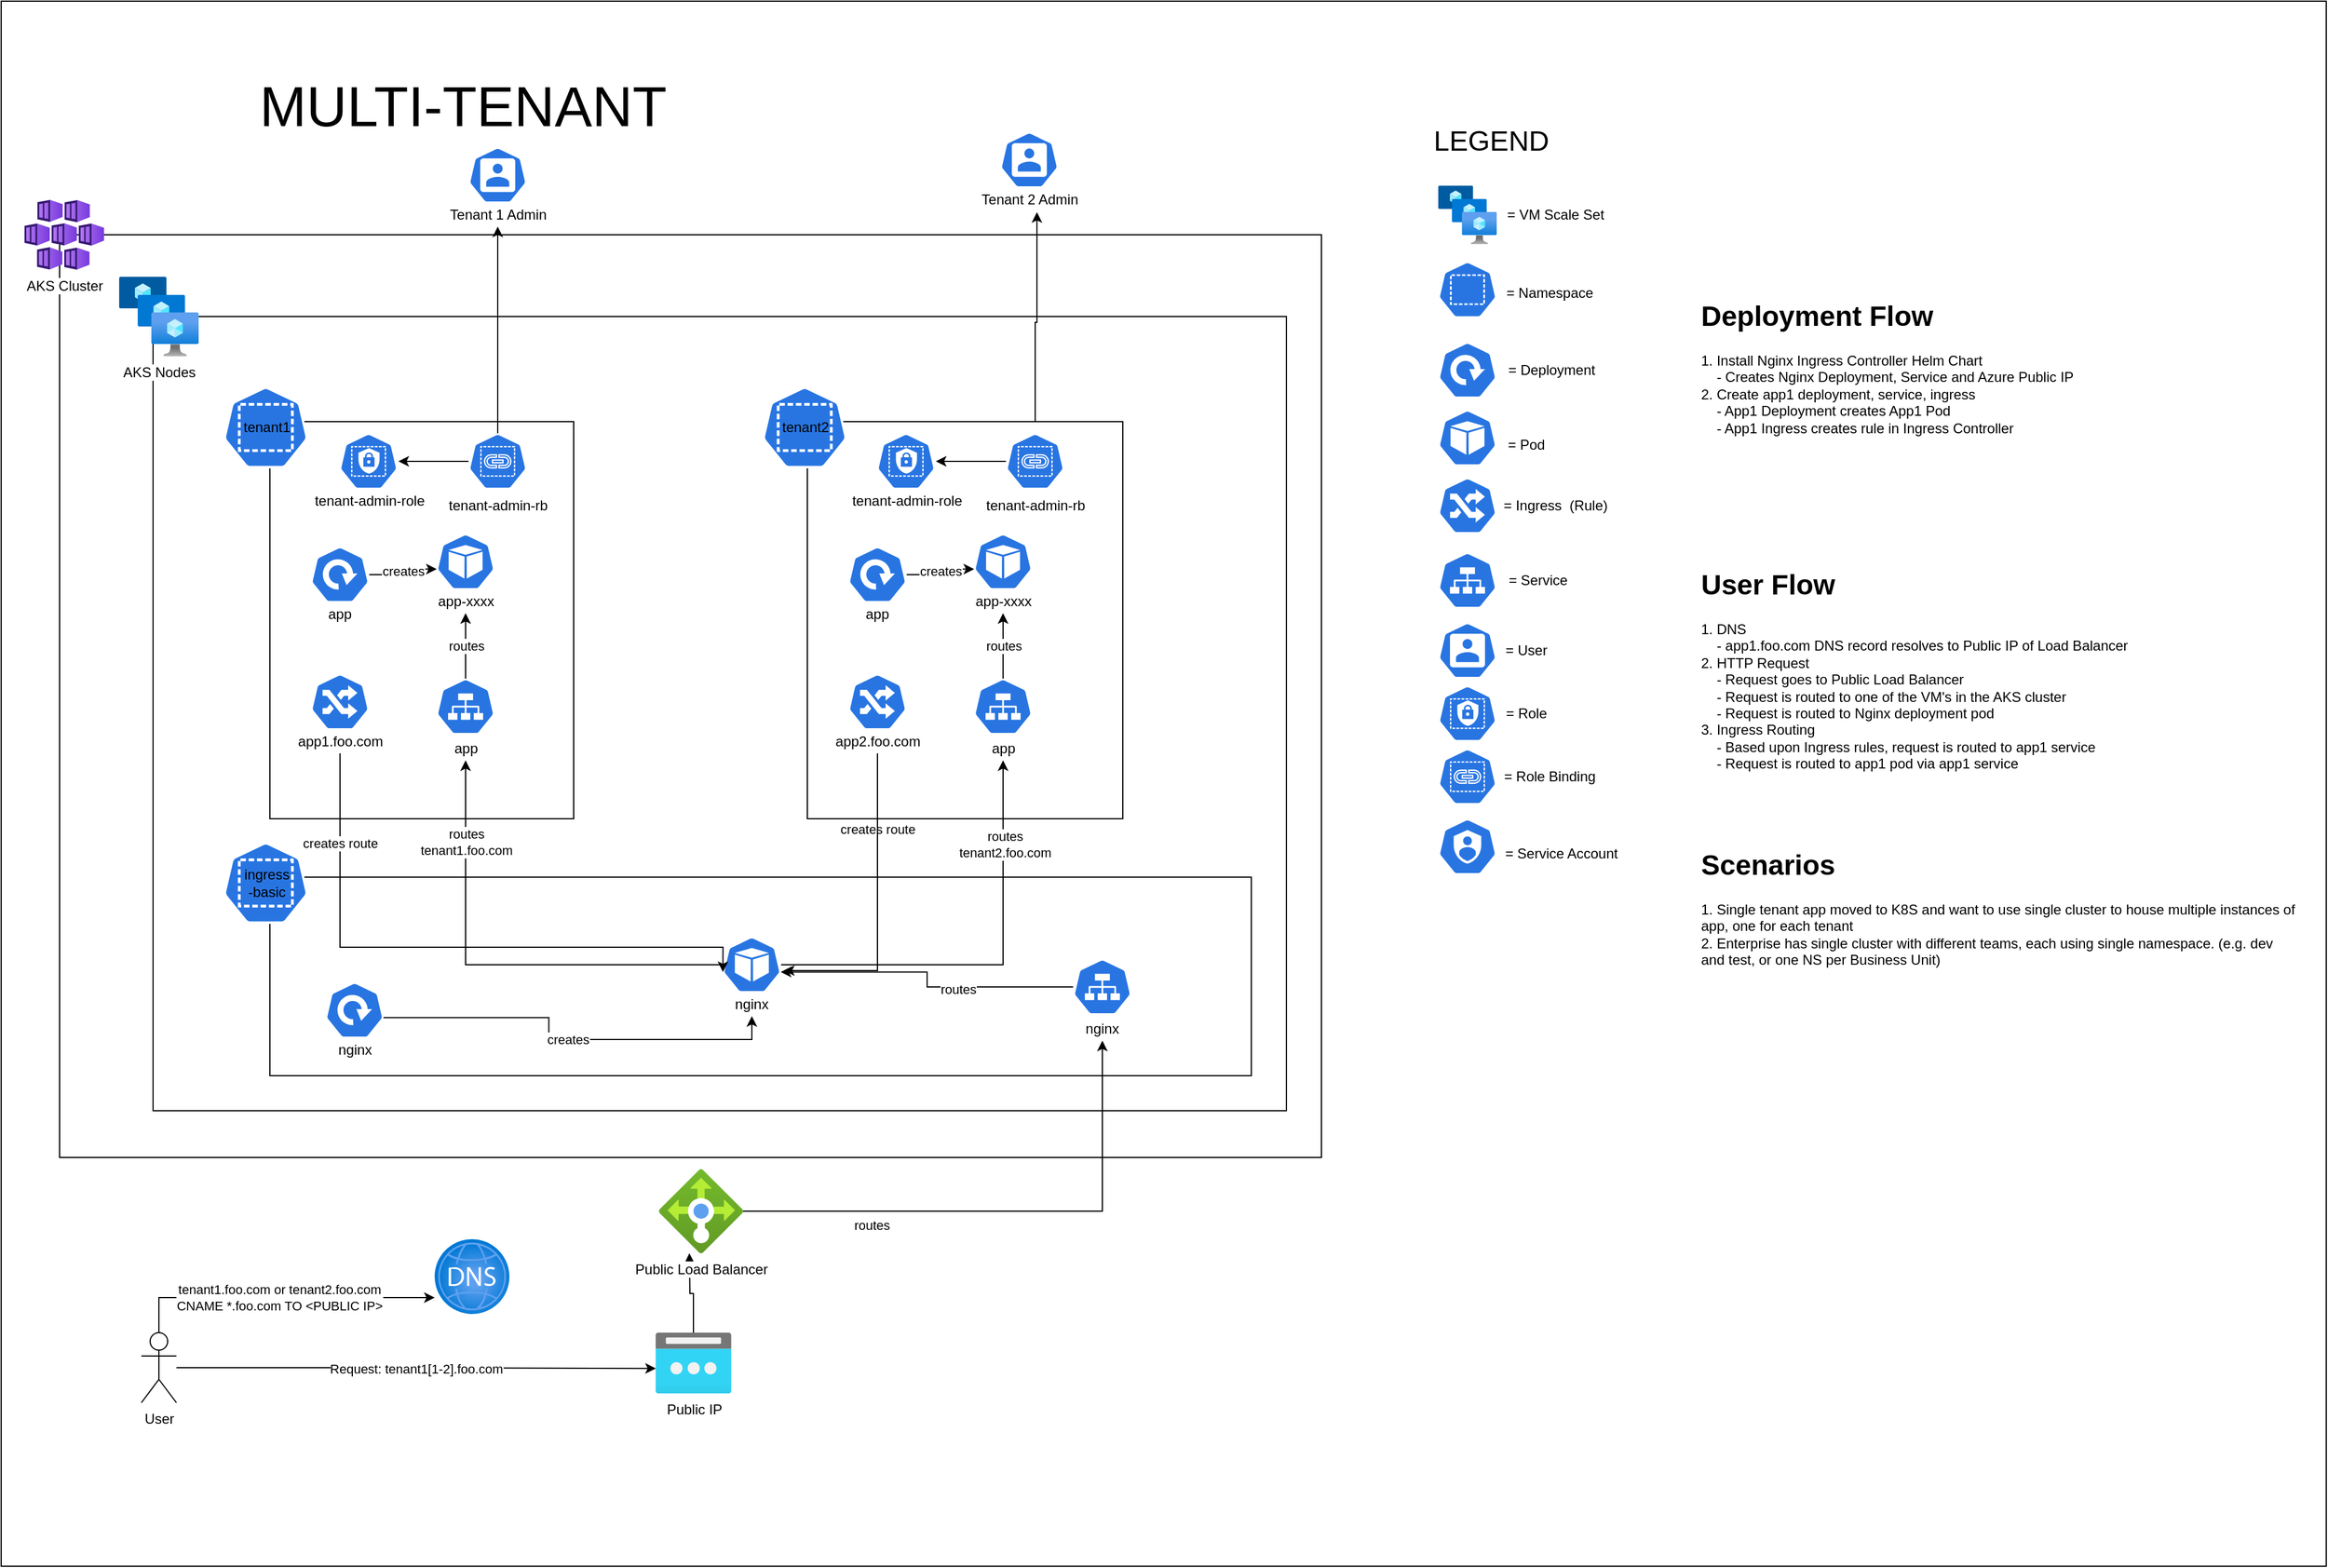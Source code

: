 <mxfile>
    <diagram id="HlzVMpEKUvmks-eyj2rE" name="Page-1">
        <mxGraphModel dx="2400" dy="1983" grid="1" gridSize="10" guides="1" tooltips="1" connect="1" arrows="1" fold="1" page="1" pageScale="1" pageWidth="850" pageHeight="1100" math="0" shadow="0">
            <root>
                <mxCell id="0"/>
                <mxCell id="106" value="Grouping" parent="0"/>
                <mxCell id="187" value="" style="rounded=0;whiteSpace=wrap;html=1;" parent="106" vertex="1">
                    <mxGeometry x="-10" y="-180" width="1990" height="1340" as="geometry"/>
                </mxCell>
                <mxCell id="3" value="" style="rounded=0;whiteSpace=wrap;html=1;" parent="106" vertex="1">
                    <mxGeometry x="40" y="20" width="1080" height="790" as="geometry"/>
                </mxCell>
                <mxCell id="4" value="" style="rounded=0;whiteSpace=wrap;html=1;direction=west;" parent="106" vertex="1">
                    <mxGeometry x="120" y="90" width="970" height="680" as="geometry"/>
                </mxCell>
                <mxCell id="175" style="edgeStyle=orthogonalEdgeStyle;rounded=0;orthogonalLoop=1;jettySize=auto;html=1;entryX=0.565;entryY=1.033;entryDx=0;entryDy=0;entryPerimeter=0;" parent="106" source="162" target="82" edge="1">
                    <mxGeometry relative="1" as="geometry"/>
                </mxCell>
                <mxCell id="181" value="service&lt;br&gt;account" style="edgeStyle=orthogonalEdgeStyle;rounded=0;orthogonalLoop=1;jettySize=auto;html=1;exitX=0.005;exitY=0.63;exitDx=0;exitDy=0;exitPerimeter=0;entryX=0.995;entryY=0.63;entryDx=0;entryDy=0;entryPerimeter=0;" parent="106" target="9" edge="1">
                    <mxGeometry relative="1" as="geometry">
                        <mxPoint x="475.25" y="464.24" as="sourcePoint"/>
                    </mxGeometry>
                </mxCell>
                <mxCell id="182" style="edgeStyle=orthogonalEdgeStyle;rounded=0;orthogonalLoop=1;jettySize=auto;html=1;exitX=0.005;exitY=0.63;exitDx=0;exitDy=0;exitPerimeter=0;entryX=0.995;entryY=0.63;entryDx=0;entryDy=0;entryPerimeter=0;" parent="106" target="9" edge="1">
                    <mxGeometry relative="1" as="geometry">
                        <mxPoint x="475.25" y="464.24" as="sourcePoint"/>
                    </mxGeometry>
                </mxCell>
                <mxCell id="1" value="Content" parent="0"/>
                <mxCell id="5" value="AKS Cluster" style="aspect=fixed;html=1;points=[];align=center;image;fontSize=12;image=img/lib/azure2/containers/Kubernetes_Services.svg;" parent="1" vertex="1">
                    <mxGeometry x="10" y="-10" width="68" height="60" as="geometry"/>
                </mxCell>
                <mxCell id="6" value="" style="rounded=0;whiteSpace=wrap;html=1;" parent="1" vertex="1">
                    <mxGeometry x="220" y="180" width="260" height="340" as="geometry"/>
                </mxCell>
                <mxCell id="7" value="tenant1" style="html=1;dashed=0;whitespace=wrap;fillColor=#2875E2;strokeColor=#ffffff;points=[[0.005,0.63,0],[0.1,0.2,0],[0.9,0.2,0],[0.5,0,0],[0.995,0.63,0],[0.72,0.99,0],[0.5,1,0],[0.28,0.99,0]];shape=mxgraph.kubernetes.icon;prIcon=ns" parent="1" vertex="1">
                    <mxGeometry x="158.75" y="150" width="115.5" height="70" as="geometry"/>
                </mxCell>
                <mxCell id="8" value="" style="group" parent="1" vertex="1" connectable="0">
                    <mxGeometry x="355" y="276" width="120" height="68" as="geometry"/>
                </mxCell>
                <mxCell id="9" value="" style="html=1;dashed=0;whitespace=wrap;fillColor=#2875E2;strokeColor=#ffffff;points=[[0.005,0.63,0],[0.1,0.2,0],[0.9,0.2,0],[0.5,0,0],[0.995,0.63,0],[0.72,0.99,0],[0.5,1,0],[0.28,0.99,0]];shape=mxgraph.kubernetes.icon;prIcon=pod" parent="8" vertex="1">
                    <mxGeometry x="7.5" width="50" height="48" as="geometry"/>
                </mxCell>
                <mxCell id="10" value="app-xxxx" style="text;html=1;strokeColor=none;fillColor=none;align=center;verticalAlign=middle;whiteSpace=wrap;rounded=0;" parent="8" vertex="1">
                    <mxGeometry x="-27.5" y="48" width="120" height="20" as="geometry"/>
                </mxCell>
                <mxCell id="11" value="" style="group" parent="1" vertex="1" connectable="0">
                    <mxGeometry x="355" y="400" width="110" height="70" as="geometry"/>
                </mxCell>
                <mxCell id="12" value="" style="html=1;dashed=0;whitespace=wrap;fillColor=#2875E2;strokeColor=#ffffff;points=[[0.005,0.63,0],[0.1,0.2,0],[0.9,0.2,0],[0.5,0,0],[0.995,0.63,0],[0.72,0.99,0],[0.5,1,0],[0.28,0.99,0]];shape=mxgraph.kubernetes.icon;prIcon=svc" parent="11" vertex="1">
                    <mxGeometry x="7.5" width="50" height="48" as="geometry"/>
                </mxCell>
                <mxCell id="13" value="app" style="text;html=1;strokeColor=none;fillColor=none;align=center;verticalAlign=middle;whiteSpace=wrap;rounded=0;" parent="11" vertex="1">
                    <mxGeometry x="-22.5" y="50" width="110" height="20" as="geometry"/>
                </mxCell>
                <mxCell id="14" value="" style="group" parent="1" vertex="1" connectable="0">
                    <mxGeometry x="227.5" y="396" width="105" height="68" as="geometry"/>
                </mxCell>
                <UserObject label="" link="http://yahoo.com" id="15">
                    <mxCell style="html=1;dashed=0;whitespace=wrap;fillColor=#2875E2;strokeColor=#ffffff;points=[[0.005,0.63,0],[0.1,0.2,0],[0.9,0.2,0],[0.5,0,0],[0.995,0.63,0],[0.72,0.99,0],[0.5,1,0],[0.28,0.99,0]];shape=mxgraph.kubernetes.icon;prIcon=ing" parent="14" vertex="1">
                        <mxGeometry x="27.5" width="50" height="48" as="geometry"/>
                    </mxCell>
                </UserObject>
                <mxCell id="16" value="app1.foo.com" style="text;html=1;strokeColor=none;fillColor=none;align=center;verticalAlign=middle;whiteSpace=wrap;rounded=0;" parent="14" vertex="1">
                    <mxGeometry y="48" width="105" height="20" as="geometry"/>
                </mxCell>
                <mxCell id="17" value="creates" style="edgeStyle=orthogonalEdgeStyle;rounded=0;orthogonalLoop=1;jettySize=auto;html=1;entryX=0.005;entryY=0.63;entryDx=0;entryDy=0;entryPerimeter=0;" parent="1" source="49" target="9" edge="1">
                    <mxGeometry relative="1" as="geometry"/>
                </mxCell>
                <mxCell id="18" value="" style="rounded=0;whiteSpace=wrap;html=1;" parent="1" vertex="1">
                    <mxGeometry x="220" y="570" width="840" height="170" as="geometry"/>
                </mxCell>
                <mxCell id="19" value="ingress&lt;br&gt;-basic" style="html=1;dashed=0;whitespace=wrap;fillColor=#2875E2;strokeColor=#ffffff;points=[[0.005,0.63,0],[0.1,0.2,0],[0.9,0.2,0],[0.5,0,0],[0.995,0.63,0],[0.72,0.99,0],[0.5,1,0],[0.28,0.99,0]];shape=mxgraph.kubernetes.icon;prIcon=ns" parent="1" vertex="1">
                    <mxGeometry x="168.5" y="540" width="96" height="70" as="geometry"/>
                </mxCell>
                <mxCell id="20" value="" style="group" parent="1" vertex="1" connectable="0">
                    <mxGeometry x="900" y="640" width="65" height="70" as="geometry"/>
                </mxCell>
                <mxCell id="21" value="" style="html=1;dashed=0;whitespace=wrap;fillColor=#2875E2;strokeColor=#ffffff;points=[[0.005,0.63,0],[0.1,0.2,0],[0.9,0.2,0],[0.5,0,0],[0.995,0.63,0],[0.72,0.99,0],[0.5,1,0],[0.28,0.99,0]];shape=mxgraph.kubernetes.icon;prIcon=svc" parent="20" vertex="1">
                    <mxGeometry x="7.5" width="50" height="48" as="geometry"/>
                </mxCell>
                <mxCell id="22" value="nginx" style="text;html=1;strokeColor=none;fillColor=none;align=center;verticalAlign=middle;whiteSpace=wrap;rounded=0;" parent="20" vertex="1">
                    <mxGeometry y="50" width="65" height="20" as="geometry"/>
                </mxCell>
                <mxCell id="23" value="" style="group" parent="1" vertex="1" connectable="0">
                    <mxGeometry x="600" y="621" width="65" height="68" as="geometry"/>
                </mxCell>
                <mxCell id="24" value="" style="html=1;dashed=0;whitespace=wrap;fillColor=#2875E2;strokeColor=#ffffff;points=[[0.005,0.63,0],[0.1,0.2,0],[0.9,0.2,0],[0.5,0,0],[0.995,0.63,0],[0.72,0.99,0],[0.5,1,0],[0.28,0.99,0]];shape=mxgraph.kubernetes.icon;prIcon=pod" parent="23" vertex="1">
                    <mxGeometry x="7.5" width="50" height="48" as="geometry"/>
                </mxCell>
                <mxCell id="25" value="nginx" style="text;html=1;strokeColor=none;fillColor=none;align=center;verticalAlign=middle;whiteSpace=wrap;rounded=0;" parent="23" vertex="1">
                    <mxGeometry y="48" width="65" height="20" as="geometry"/>
                </mxCell>
                <mxCell id="26" style="edgeStyle=orthogonalEdgeStyle;rounded=0;orthogonalLoop=1;jettySize=auto;html=1;" parent="1" source="27" edge="1">
                    <mxGeometry relative="1" as="geometry">
                        <mxPoint x="579" y="892" as="targetPoint"/>
                    </mxGeometry>
                </mxCell>
                <mxCell id="27" value="Public IP" style="aspect=fixed;html=1;points=[];align=center;image;fontSize=12;image=img/lib/azure2/networking/Public_IP_Addresses.svg;" parent="1" vertex="1">
                    <mxGeometry x="550" y="960" width="65" height="52" as="geometry"/>
                </mxCell>
                <mxCell id="28" value="routes" style="edgeStyle=orthogonalEdgeStyle;rounded=0;orthogonalLoop=1;jettySize=auto;html=1;" parent="1" source="29" target="22" edge="1">
                    <mxGeometry x="-0.514" y="-11" relative="1" as="geometry">
                        <mxPoint y="1" as="offset"/>
                    </mxGeometry>
                </mxCell>
                <mxCell id="29" value="Public Load Balancer" style="aspect=fixed;html=1;points=[];align=center;image;fontSize=12;image=img/lib/azure2/networking/Load_Balancers.svg;" parent="1" vertex="1">
                    <mxGeometry x="553" y="820" width="72" height="72" as="geometry"/>
                </mxCell>
                <mxCell id="30" style="edgeStyle=orthogonalEdgeStyle;rounded=0;orthogonalLoop=1;jettySize=auto;html=1;entryX=0.995;entryY=0.63;entryDx=0;entryDy=0;entryPerimeter=0;" parent="1" source="21" target="24" edge="1">
                    <mxGeometry relative="1" as="geometry"/>
                </mxCell>
                <mxCell id="31" value="routes" style="edgeLabel;html=1;align=center;verticalAlign=middle;resizable=0;points=[];" parent="30" vertex="1" connectable="0">
                    <mxGeometry x="-0.251" y="2" relative="1" as="geometry">
                        <mxPoint as="offset"/>
                    </mxGeometry>
                </mxCell>
                <mxCell id="32" value="routes" style="edgeStyle=orthogonalEdgeStyle;rounded=0;orthogonalLoop=1;jettySize=auto;html=1;entryX=0.5;entryY=1;entryDx=0;entryDy=0;" parent="1" source="12" target="10" edge="1">
                    <mxGeometry relative="1" as="geometry"/>
                </mxCell>
                <mxCell id="33" value="tenant1.foo.com or tenant2.foo.com&lt;br&gt;CNAME *.foo.com TO &amp;lt;PUBLIC IP&amp;gt;" style="edgeStyle=orthogonalEdgeStyle;rounded=0;orthogonalLoop=1;jettySize=auto;html=1;" parent="1" source="35" target="36" edge="1">
                    <mxGeometry relative="1" as="geometry">
                        <Array as="points">
                            <mxPoint x="269" y="930"/>
                            <mxPoint x="393" y="930"/>
                        </Array>
                    </mxGeometry>
                </mxCell>
                <mxCell id="34" value="Request: tenant1[1-2].foo.com" style="edgeStyle=orthogonalEdgeStyle;rounded=0;orthogonalLoop=1;jettySize=auto;html=1;entryX=0.005;entryY=0.59;entryDx=0;entryDy=0;entryPerimeter=0;" parent="1" source="35" target="27" edge="1">
                    <mxGeometry relative="1" as="geometry"/>
                </mxCell>
                <mxCell id="35" value="User" style="shape=umlActor;verticalLabelPosition=bottom;verticalAlign=top;html=1;outlineConnect=0;" parent="1" vertex="1">
                    <mxGeometry x="110" y="960" width="30" height="60" as="geometry"/>
                </mxCell>
                <mxCell id="36" value="" style="aspect=fixed;html=1;points=[];align=center;image;fontSize=12;image=img/lib/azure2/networking/DNS_Zones.svg;" parent="1" vertex="1">
                    <mxGeometry x="361" y="880" width="64" height="64" as="geometry"/>
                </mxCell>
                <mxCell id="37" value="&lt;h1&gt;Deployment Flow&lt;/h1&gt;&lt;div&gt;&lt;span&gt;1. Install Nginx Ingress Controller Helm Chart&lt;/span&gt;&lt;br&gt;&lt;/div&gt;&lt;div&gt;&amp;nbsp; &amp;nbsp; - Creates Nginx Deployment, Service and Azure Public IP&lt;/div&gt;&lt;div&gt;2. Create app1 deployment, service, ingress&lt;/div&gt;&lt;div&gt;&amp;nbsp; &amp;nbsp; - App1 Deployment creates App1 Pod&lt;/div&gt;&lt;div&gt;&amp;nbsp; &amp;nbsp; - App1 Ingress creates rule in Ingress Controller&lt;/div&gt;&lt;div&gt;&lt;br&gt;&lt;/div&gt;" style="text;html=1;strokeColor=none;fillColor=none;spacing=5;spacingTop=-20;whiteSpace=wrap;overflow=hidden;rounded=0;" parent="1" vertex="1">
                    <mxGeometry x="1440" y="70" width="520" height="140" as="geometry"/>
                </mxCell>
                <mxCell id="48" value="" style="group" parent="1" vertex="1" connectable="0">
                    <mxGeometry x="240" y="287" width="80" height="68" as="geometry"/>
                </mxCell>
                <mxCell id="49" value="" style="html=1;dashed=0;whitespace=wrap;fillColor=#2875E2;strokeColor=#ffffff;points=[[0.005,0.63,0],[0.1,0.2,0],[0.9,0.2,0],[0.5,0,0],[0.995,0.63,0],[0.72,0.99,0],[0.5,1,0],[0.28,0.99,0]];shape=mxgraph.kubernetes.icon;prIcon=deploy" parent="48" vertex="1">
                    <mxGeometry x="15" width="50" height="48" as="geometry"/>
                </mxCell>
                <mxCell id="50" value="app" style="text;html=1;strokeColor=none;fillColor=none;align=center;verticalAlign=middle;whiteSpace=wrap;rounded=0;" parent="48" vertex="1">
                    <mxGeometry x="-5" y="48" width="90" height="20" as="geometry"/>
                </mxCell>
                <mxCell id="51" value="&lt;h1&gt;User Flow&lt;/h1&gt;&lt;div&gt;1. DNS&lt;/div&gt;&lt;div&gt;&amp;nbsp; &amp;nbsp; - app1.foo.com DNS record resolves to Public IP of Load Balancer&lt;/div&gt;&lt;div&gt;2. HTTP Request&lt;/div&gt;&lt;div&gt;&amp;nbsp; &amp;nbsp; - Request goes to Public Load Balancer&lt;/div&gt;&lt;div&gt;&amp;nbsp; &amp;nbsp; - Request is routed to one of the VM's in the AKS cluster&lt;/div&gt;&lt;div&gt;&amp;nbsp; &amp;nbsp; - Request is routed to Nginx deployment pod&lt;/div&gt;&lt;div&gt;3. Ingress Routing&lt;/div&gt;&lt;div&gt;&amp;nbsp; &amp;nbsp; - Based upon Ingress rules, request is routed to app1 service&lt;/div&gt;&lt;div&gt;&amp;nbsp; &amp;nbsp; - Request is routed to app1 pod via app1 service&lt;/div&gt;" style="text;html=1;strokeColor=none;fillColor=none;spacing=5;spacingTop=-20;whiteSpace=wrap;overflow=hidden;rounded=0;" parent="1" vertex="1">
                    <mxGeometry x="1440" y="300" width="520" height="190" as="geometry"/>
                </mxCell>
                <mxCell id="52" value="AKS Nodes" style="aspect=fixed;html=1;points=[];align=center;image;fontSize=12;image=img/lib/azure2/compute/VM_Scale_Sets.svg;" parent="1" vertex="1">
                    <mxGeometry x="91" y="56" width="68" height="68" as="geometry"/>
                </mxCell>
                <mxCell id="55" value="" style="group" parent="1" vertex="1" connectable="0">
                    <mxGeometry x="252.5" y="660" width="80" height="68" as="geometry"/>
                </mxCell>
                <mxCell id="56" value="" style="html=1;dashed=0;whitespace=wrap;fillColor=#2875E2;strokeColor=#ffffff;points=[[0.005,0.63,0],[0.1,0.2,0],[0.9,0.2,0],[0.5,0,0],[0.995,0.63,0],[0.72,0.99,0],[0.5,1,0],[0.28,0.99,0]];shape=mxgraph.kubernetes.icon;prIcon=deploy" parent="55" vertex="1">
                    <mxGeometry x="15" width="50" height="48" as="geometry"/>
                </mxCell>
                <mxCell id="57" value="nginx" style="text;html=1;strokeColor=none;fillColor=none;align=center;verticalAlign=middle;whiteSpace=wrap;rounded=0;" parent="55" vertex="1">
                    <mxGeometry y="48" width="80" height="20" as="geometry"/>
                </mxCell>
                <mxCell id="58" value="creates" style="edgeStyle=orthogonalEdgeStyle;rounded=0;orthogonalLoop=1;jettySize=auto;html=1;exitX=0.995;exitY=0.63;exitDx=0;exitDy=0;exitPerimeter=0;entryX=0.5;entryY=1;entryDx=0;entryDy=0;" parent="1" source="56" target="25" edge="1">
                    <mxGeometry relative="1" as="geometry"/>
                </mxCell>
                <mxCell id="59" value="&lt;font style=&quot;font-size: 48px&quot;&gt;MULTI-TENANT&lt;/font&gt;" style="text;html=1;align=center;verticalAlign=middle;resizable=0;points=[];autosize=1;" parent="1" vertex="1">
                    <mxGeometry x="205" y="-105" width="360" height="30" as="geometry"/>
                </mxCell>
                <mxCell id="61" style="edgeStyle=orthogonalEdgeStyle;rounded=0;orthogonalLoop=1;jettySize=auto;html=1;entryX=0.005;entryY=0.63;entryDx=0;entryDy=0;entryPerimeter=0;exitX=0.5;exitY=1;exitDx=0;exitDy=0;" parent="1" source="16" target="24" edge="1">
                    <mxGeometry relative="1" as="geometry">
                        <Array as="points">
                            <mxPoint x="280" y="630"/>
                        </Array>
                    </mxGeometry>
                </mxCell>
                <mxCell id="62" value="creates route" style="edgeLabel;html=1;align=center;verticalAlign=middle;resizable=0;points=[];" parent="61" vertex="1" connectable="0">
                    <mxGeometry x="-0.75" relative="1" as="geometry">
                        <mxPoint y="12" as="offset"/>
                    </mxGeometry>
                </mxCell>
                <mxCell id="156" value="creates route" style="edgeLabel;html=1;align=center;verticalAlign=middle;resizable=0;points=[];" parent="61" vertex="1" connectable="0">
                    <mxGeometry x="-0.75" relative="1" as="geometry">
                        <mxPoint x="460" as="offset"/>
                    </mxGeometry>
                </mxCell>
                <mxCell id="63" value="routes&lt;br&gt;tenant1.foo.com" style="edgeStyle=orthogonalEdgeStyle;rounded=0;orthogonalLoop=1;jettySize=auto;html=1;entryX=0.5;entryY=1;entryDx=0;entryDy=0;" parent="1" source="24" target="13" edge="1">
                    <mxGeometry x="0.646" relative="1" as="geometry">
                        <mxPoint as="offset"/>
                    </mxGeometry>
                </mxCell>
                <mxCell id="68" value="" style="html=1;dashed=0;whitespace=wrap;fillColor=#2875E2;strokeColor=#ffffff;points=[[0.005,0.63,0],[0.1,0.2,0],[0.9,0.2,0],[0.5,0,0],[0.995,0.63,0],[0.72,0.99,0],[0.5,1,0],[0.28,0.99,0]];shape=mxgraph.kubernetes.icon;prIcon=user" parent="1" vertex="1">
                    <mxGeometry x="1220" y="352" width="50" height="48" as="geometry"/>
                </mxCell>
                <mxCell id="70" value="= User" style="text;html=1;align=center;verticalAlign=middle;resizable=0;points=[];autosize=1;" parent="1" vertex="1">
                    <mxGeometry x="1270" y="366" width="50" height="20" as="geometry"/>
                </mxCell>
                <mxCell id="71" value="= Role" style="text;html=1;align=center;verticalAlign=middle;resizable=0;points=[];autosize=1;" parent="1" vertex="1">
                    <mxGeometry x="1270" y="420" width="50" height="20" as="geometry"/>
                </mxCell>
                <mxCell id="74" value="" style="group" parent="1" vertex="1" connectable="0">
                    <mxGeometry x="1220" y="460" width="140" height="48" as="geometry"/>
                </mxCell>
                <mxCell id="66" value="" style="html=1;dashed=0;whitespace=wrap;fillColor=#2875E2;strokeColor=#ffffff;points=[[0.005,0.63,0],[0.1,0.2,0],[0.9,0.2,0],[0.5,0,0],[0.995,0.63,0],[0.72,0.99,0],[0.5,1,0],[0.28,0.99,0]];shape=mxgraph.kubernetes.icon;prIcon=rb" parent="74" vertex="1">
                    <mxGeometry width="50" height="48" as="geometry"/>
                </mxCell>
                <mxCell id="72" value="= Role Binding" style="text;html=1;align=center;verticalAlign=middle;resizable=0;points=[];autosize=1;" parent="74" vertex="1">
                    <mxGeometry x="50" y="14" width="90" height="20" as="geometry"/>
                </mxCell>
                <mxCell id="75" value="" style="group" parent="1" vertex="1" connectable="0">
                    <mxGeometry x="1220" y="520" width="160" height="48" as="geometry"/>
                </mxCell>
                <mxCell id="67" value="" style="html=1;dashed=0;whitespace=wrap;fillColor=#2875E2;strokeColor=#ffffff;points=[[0.005,0.63,0],[0.1,0.2,0],[0.9,0.2,0],[0.5,0,0],[0.995,0.63,0],[0.72,0.99,0],[0.5,1,0],[0.28,0.99,0]];shape=mxgraph.kubernetes.icon;prIcon=sa" parent="75" vertex="1">
                    <mxGeometry width="50" height="48" as="geometry"/>
                </mxCell>
                <mxCell id="73" value="= Service Account" style="text;html=1;align=center;verticalAlign=middle;resizable=0;points=[];autosize=1;" parent="75" vertex="1">
                    <mxGeometry x="50" y="20" width="110" height="20" as="geometry"/>
                </mxCell>
                <mxCell id="38" value="" style="html=1;dashed=0;whitespace=wrap;fillColor=#2875E2;strokeColor=#ffffff;points=[[0.005,0.63,0],[0.1,0.2,0],[0.9,0.2,0],[0.5,0,0],[0.995,0.63,0],[0.72,0.99,0],[0.5,1,0],[0.28,0.99,0]];shape=mxgraph.kubernetes.icon;prIcon=ns" parent="1" vertex="1">
                    <mxGeometry x="1220" y="40" width="50" height="54" as="geometry"/>
                </mxCell>
                <mxCell id="39" value="= Namespace" style="text;html=1;align=center;verticalAlign=middle;resizable=0;points=[];autosize=1;" parent="1" vertex="1">
                    <mxGeometry x="1270" y="60" width="90" height="20" as="geometry"/>
                </mxCell>
                <mxCell id="40" value="" style="html=1;dashed=0;whitespace=wrap;fillColor=#2875E2;strokeColor=#ffffff;points=[[0.005,0.63,0],[0.1,0.2,0],[0.9,0.2,0],[0.5,0,0],[0.995,0.63,0],[0.72,0.99,0],[0.5,1,0],[0.28,0.99,0]];shape=mxgraph.kubernetes.icon;prIcon=deploy" parent="1" vertex="1">
                    <mxGeometry x="1220" y="112" width="50" height="48" as="geometry"/>
                </mxCell>
                <mxCell id="41" value="" style="html=1;dashed=0;whitespace=wrap;fillColor=#2875E2;strokeColor=#ffffff;points=[[0.005,0.63,0],[0.1,0.2,0],[0.9,0.2,0],[0.5,0,0],[0.995,0.63,0],[0.72,0.99,0],[0.5,1,0],[0.28,0.99,0]];shape=mxgraph.kubernetes.icon;prIcon=pod" parent="1" vertex="1">
                    <mxGeometry x="1220" y="170" width="50" height="48" as="geometry"/>
                </mxCell>
                <mxCell id="42" value="" style="html=1;dashed=0;whitespace=wrap;fillColor=#2875E2;strokeColor=#ffffff;points=[[0.005,0.63,0],[0.1,0.2,0],[0.9,0.2,0],[0.5,0,0],[0.995,0.63,0],[0.72,0.99,0],[0.5,1,0],[0.28,0.99,0]];shape=mxgraph.kubernetes.icon;prIcon=ing" parent="1" vertex="1">
                    <mxGeometry x="1220" y="228" width="50" height="48" as="geometry"/>
                </mxCell>
                <mxCell id="43" value="" style="html=1;dashed=0;whitespace=wrap;fillColor=#2875E2;strokeColor=#ffffff;points=[[0.005,0.63,0],[0.1,0.2,0],[0.9,0.2,0],[0.5,0,0],[0.995,0.63,0],[0.72,0.99,0],[0.5,1,0],[0.28,0.99,0]];shape=mxgraph.kubernetes.icon;prIcon=svc" parent="1" vertex="1">
                    <mxGeometry x="1220" y="292" width="50" height="48" as="geometry"/>
                </mxCell>
                <mxCell id="44" value="&amp;nbsp;= Deployment" style="text;html=1;align=center;verticalAlign=middle;resizable=0;points=[];autosize=1;" parent="1" vertex="1">
                    <mxGeometry x="1270" y="126" width="90" height="20" as="geometry"/>
                </mxCell>
                <mxCell id="45" value="= Pod" style="text;html=1;align=center;verticalAlign=middle;resizable=0;points=[];autosize=1;" parent="1" vertex="1">
                    <mxGeometry x="1270" y="190" width="50" height="20" as="geometry"/>
                </mxCell>
                <mxCell id="46" value="= Ingress&amp;nbsp; (Rule)" style="text;html=1;align=center;verticalAlign=middle;resizable=0;points=[];autosize=1;" parent="1" vertex="1">
                    <mxGeometry x="1270" y="242" width="100" height="20" as="geometry"/>
                </mxCell>
                <mxCell id="47" value="= Service" style="text;html=1;align=center;verticalAlign=middle;resizable=0;points=[];autosize=1;" parent="1" vertex="1">
                    <mxGeometry x="1270" y="306" width="70" height="20" as="geometry"/>
                </mxCell>
                <mxCell id="53" value="" style="aspect=fixed;html=1;points=[];align=center;image;fontSize=12;image=img/lib/azure2/compute/VM_Scale_Sets.svg;" parent="1" vertex="1">
                    <mxGeometry x="1220" y="-22" width="50" height="50" as="geometry"/>
                </mxCell>
                <mxCell id="54" value="= VM Scale Set" style="text;html=1;align=center;verticalAlign=middle;resizable=0;points=[];autosize=1;" parent="1" vertex="1">
                    <mxGeometry x="1270" y="-7" width="100" height="20" as="geometry"/>
                </mxCell>
                <mxCell id="60" value="&lt;font style=&quot;font-size: 24px&quot;&gt;LEGEND&lt;/font&gt;" style="text;html=1;align=center;verticalAlign=middle;resizable=0;points=[];autosize=1;" parent="1" vertex="1">
                    <mxGeometry x="1210" y="-70" width="110" height="20" as="geometry"/>
                </mxCell>
                <mxCell id="79" value="" style="group" parent="1" vertex="1" connectable="0">
                    <mxGeometry x="365" y="-55" width="100" height="68" as="geometry"/>
                </mxCell>
                <mxCell id="77" value="" style="html=1;dashed=0;whitespace=wrap;fillColor=#2875E2;strokeColor=#ffffff;points=[[0.005,0.63,0],[0.1,0.2,0],[0.9,0.2,0],[0.5,0,0],[0.995,0.63,0],[0.72,0.99,0],[0.5,1,0],[0.28,0.99,0]];shape=mxgraph.kubernetes.icon;prIcon=user" parent="79" vertex="1">
                    <mxGeometry x="25" width="50" height="48" as="geometry"/>
                </mxCell>
                <mxCell id="78" value="Tenant 1 Admin" style="text;html=1;align=center;verticalAlign=middle;resizable=0;points=[];autosize=1;" parent="79" vertex="1">
                    <mxGeometry y="48" width="100" height="20" as="geometry"/>
                </mxCell>
                <mxCell id="80" value="" style="group" parent="1" vertex="1" connectable="0">
                    <mxGeometry x="820" y="-68" width="100" height="68" as="geometry"/>
                </mxCell>
                <mxCell id="81" value="" style="html=1;dashed=0;whitespace=wrap;fillColor=#2875E2;strokeColor=#ffffff;points=[[0.005,0.63,0],[0.1,0.2,0],[0.9,0.2,0],[0.5,0,0],[0.995,0.63,0],[0.72,0.99,0],[0.5,1,0],[0.28,0.99,0]];shape=mxgraph.kubernetes.icon;prIcon=user" parent="80" vertex="1">
                    <mxGeometry x="25" width="50" height="48" as="geometry"/>
                </mxCell>
                <mxCell id="82" value="Tenant 2 Admin" style="text;html=1;align=center;verticalAlign=middle;resizable=0;points=[];autosize=1;" parent="80" vertex="1">
                    <mxGeometry y="48" width="100" height="20" as="geometry"/>
                </mxCell>
                <mxCell id="84" value="" style="group" parent="1" vertex="1" connectable="0">
                    <mxGeometry x="264.5" y="190" width="100" height="68" as="geometry"/>
                </mxCell>
                <mxCell id="65" value="" style="html=1;dashed=0;whitespace=wrap;fillColor=#2875E2;strokeColor=#ffffff;points=[[0.005,0.63,0],[0.1,0.2,0],[0.9,0.2,0],[0.5,0,0],[0.995,0.63,0],[0.72,0.99,0],[0.5,1,0],[0.28,0.99,0]];shape=mxgraph.kubernetes.icon;prIcon=role" parent="84" vertex="1">
                    <mxGeometry x="15" width="50" height="48" as="geometry"/>
                </mxCell>
                <mxCell id="83" value="tenant-admin-role" style="text;html=1;align=center;verticalAlign=middle;resizable=0;points=[];autosize=1;" parent="84" vertex="1">
                    <mxGeometry x="-15" y="48" width="110" height="20" as="geometry"/>
                </mxCell>
                <mxCell id="85" value="" style="html=1;dashed=0;whitespace=wrap;fillColor=#2875E2;strokeColor=#ffffff;points=[[0.005,0.63,0],[0.1,0.2,0],[0.9,0.2,0],[0.5,0,0],[0.995,0.63,0],[0.72,0.99,0],[0.5,1,0],[0.28,0.99,0]];shape=mxgraph.kubernetes.icon;prIcon=role" parent="1" vertex="1">
                    <mxGeometry x="1220" y="406" width="50" height="48" as="geometry"/>
                </mxCell>
                <mxCell id="91" style="edgeStyle=orthogonalEdgeStyle;rounded=0;orthogonalLoop=1;jettySize=auto;html=1;" parent="1" source="87" edge="1">
                    <mxGeometry relative="1" as="geometry">
                        <mxPoint x="330" y="214" as="targetPoint"/>
                    </mxGeometry>
                </mxCell>
                <mxCell id="92" style="edgeStyle=orthogonalEdgeStyle;rounded=0;orthogonalLoop=1;jettySize=auto;html=1;" parent="1" source="87" target="78" edge="1">
                    <mxGeometry relative="1" as="geometry"/>
                </mxCell>
                <mxCell id="96" value="" style="group" parent="1" vertex="1" connectable="0">
                    <mxGeometry x="380" y="190" width="90" height="72" as="geometry"/>
                </mxCell>
                <mxCell id="87" value="" style="html=1;dashed=0;whitespace=wrap;fillColor=#2875E2;strokeColor=#ffffff;points=[[0.005,0.63,0],[0.1,0.2,0],[0.9,0.2,0],[0.5,0,0],[0.995,0.63,0],[0.72,0.99,0],[0.5,1,0],[0.28,0.99,0]];shape=mxgraph.kubernetes.icon;prIcon=rb" parent="96" vertex="1">
                    <mxGeometry x="10" width="50" height="48" as="geometry"/>
                </mxCell>
                <mxCell id="88" value="tenant-admin-rb" style="text;html=1;align=center;verticalAlign=middle;resizable=0;points=[];autosize=1;" parent="96" vertex="1">
                    <mxGeometry x="-15" y="52" width="100" height="20" as="geometry"/>
                </mxCell>
                <mxCell id="141" value="" style="rounded=0;whiteSpace=wrap;html=1;" parent="1" vertex="1">
                    <mxGeometry x="680" y="180" width="270" height="340" as="geometry"/>
                </mxCell>
                <mxCell id="142" value="" style="group" parent="1" vertex="1" connectable="0">
                    <mxGeometry x="815" y="276" width="120" height="68" as="geometry"/>
                </mxCell>
                <mxCell id="143" value="" style="html=1;dashed=0;whitespace=wrap;fillColor=#2875E2;strokeColor=#ffffff;points=[[0.005,0.63,0],[0.1,0.2,0],[0.9,0.2,0],[0.5,0,0],[0.995,0.63,0],[0.72,0.99,0],[0.5,1,0],[0.28,0.99,0]];shape=mxgraph.kubernetes.icon;prIcon=pod" parent="142" vertex="1">
                    <mxGeometry x="7.5" width="50" height="48" as="geometry"/>
                </mxCell>
                <mxCell id="144" value="app-xxxx" style="text;html=1;strokeColor=none;fillColor=none;align=center;verticalAlign=middle;whiteSpace=wrap;rounded=0;" parent="142" vertex="1">
                    <mxGeometry x="-27.5" y="48" width="120" height="20" as="geometry"/>
                </mxCell>
                <mxCell id="145" value="" style="group" parent="1" vertex="1" connectable="0">
                    <mxGeometry x="815" y="400" width="110" height="70" as="geometry"/>
                </mxCell>
                <mxCell id="146" value="" style="html=1;dashed=0;whitespace=wrap;fillColor=#2875E2;strokeColor=#ffffff;points=[[0.005,0.63,0],[0.1,0.2,0],[0.9,0.2,0],[0.5,0,0],[0.995,0.63,0],[0.72,0.99,0],[0.5,1,0],[0.28,0.99,0]];shape=mxgraph.kubernetes.icon;prIcon=svc" parent="145" vertex="1">
                    <mxGeometry x="7.5" width="50" height="48" as="geometry"/>
                </mxCell>
                <mxCell id="147" value="app" style="text;html=1;strokeColor=none;fillColor=none;align=center;verticalAlign=middle;whiteSpace=wrap;rounded=0;" parent="145" vertex="1">
                    <mxGeometry x="-22.5" y="50" width="110" height="20" as="geometry"/>
                </mxCell>
                <mxCell id="148" value="" style="group" parent="1" vertex="1" connectable="0">
                    <mxGeometry x="687.5" y="396" width="105" height="68" as="geometry"/>
                </mxCell>
                <UserObject label="" link="http://yahoo.com" id="149">
                    <mxCell style="html=1;dashed=0;whitespace=wrap;fillColor=#2875E2;strokeColor=#ffffff;points=[[0.005,0.63,0],[0.1,0.2,0],[0.9,0.2,0],[0.5,0,0],[0.995,0.63,0],[0.72,0.99,0],[0.5,1,0],[0.28,0.99,0]];shape=mxgraph.kubernetes.icon;prIcon=ing" parent="148" vertex="1">
                        <mxGeometry x="27.5" width="50" height="48" as="geometry"/>
                    </mxCell>
                </UserObject>
                <mxCell id="150" value="app2.foo.com" style="text;html=1;strokeColor=none;fillColor=none;align=center;verticalAlign=middle;whiteSpace=wrap;rounded=0;" parent="148" vertex="1">
                    <mxGeometry y="48" width="105" height="20" as="geometry"/>
                </mxCell>
                <mxCell id="151" value="creates" style="edgeStyle=orthogonalEdgeStyle;rounded=0;orthogonalLoop=1;jettySize=auto;html=1;entryX=0.005;entryY=0.63;entryDx=0;entryDy=0;entryPerimeter=0;" parent="1" source="154" target="143" edge="1">
                    <mxGeometry relative="1" as="geometry"/>
                </mxCell>
                <mxCell id="152" value="routes" style="edgeStyle=orthogonalEdgeStyle;rounded=0;orthogonalLoop=1;jettySize=auto;html=1;entryX=0.5;entryY=1;entryDx=0;entryDy=0;" parent="1" source="146" target="144" edge="1">
                    <mxGeometry relative="1" as="geometry"/>
                </mxCell>
                <mxCell id="153" value="" style="group" parent="1" vertex="1" connectable="0">
                    <mxGeometry x="700" y="287" width="80" height="68" as="geometry"/>
                </mxCell>
                <mxCell id="154" value="" style="html=1;dashed=0;whitespace=wrap;fillColor=#2875E2;strokeColor=#ffffff;points=[[0.005,0.63,0],[0.1,0.2,0],[0.9,0.2,0],[0.5,0,0],[0.995,0.63,0],[0.72,0.99,0],[0.5,1,0],[0.28,0.99,0]];shape=mxgraph.kubernetes.icon;prIcon=deploy" parent="153" vertex="1">
                    <mxGeometry x="15" width="50" height="48" as="geometry"/>
                </mxCell>
                <mxCell id="155" value="app" style="text;html=1;strokeColor=none;fillColor=none;align=center;verticalAlign=middle;whiteSpace=wrap;rounded=0;" parent="153" vertex="1">
                    <mxGeometry x="-5" y="48" width="90" height="20" as="geometry"/>
                </mxCell>
                <mxCell id="157" value="" style="group" parent="1" vertex="1" connectable="0">
                    <mxGeometry x="724.5" y="190" width="100" height="68" as="geometry"/>
                </mxCell>
                <mxCell id="158" value="" style="html=1;dashed=0;whitespace=wrap;fillColor=#2875E2;strokeColor=#ffffff;points=[[0.005,0.63,0],[0.1,0.2,0],[0.9,0.2,0],[0.5,0,0],[0.995,0.63,0],[0.72,0.99,0],[0.5,1,0],[0.28,0.99,0]];shape=mxgraph.kubernetes.icon;prIcon=role" parent="157" vertex="1">
                    <mxGeometry x="15" width="50" height="48" as="geometry"/>
                </mxCell>
                <mxCell id="159" value="tenant-admin-role" style="text;html=1;align=center;verticalAlign=middle;resizable=0;points=[];autosize=1;" parent="157" vertex="1">
                    <mxGeometry x="-15" y="48" width="110" height="20" as="geometry"/>
                </mxCell>
                <mxCell id="160" style="edgeStyle=orthogonalEdgeStyle;rounded=0;orthogonalLoop=1;jettySize=auto;html=1;" parent="1" source="162" edge="1">
                    <mxGeometry relative="1" as="geometry">
                        <mxPoint x="790" y="214" as="targetPoint"/>
                    </mxGeometry>
                </mxCell>
                <mxCell id="161" value="" style="group" parent="1" vertex="1" connectable="0">
                    <mxGeometry x="840" y="190" width="90" height="72" as="geometry"/>
                </mxCell>
                <mxCell id="162" value="" style="html=1;dashed=0;whitespace=wrap;fillColor=#2875E2;strokeColor=#ffffff;points=[[0.005,0.63,0],[0.1,0.2,0],[0.9,0.2,0],[0.5,0,0],[0.995,0.63,0],[0.72,0.99,0],[0.5,1,0],[0.28,0.99,0]];shape=mxgraph.kubernetes.icon;prIcon=rb" parent="161" vertex="1">
                    <mxGeometry x="10" width="50" height="48" as="geometry"/>
                </mxCell>
                <mxCell id="163" value="tenant-admin-rb" style="text;html=1;align=center;verticalAlign=middle;resizable=0;points=[];autosize=1;" parent="161" vertex="1">
                    <mxGeometry x="-15" y="52" width="100" height="20" as="geometry"/>
                </mxCell>
                <mxCell id="140" value="tenant2" style="html=1;dashed=0;whitespace=wrap;fillColor=#2875E2;strokeColor=#ffffff;points=[[0.005,0.63,0],[0.1,0.2,0],[0.9,0.2,0],[0.5,0,0],[0.995,0.63,0],[0.72,0.99,0],[0.5,1,0],[0.28,0.99,0]];shape=mxgraph.kubernetes.icon;prIcon=ns" parent="1" vertex="1">
                    <mxGeometry x="620" y="150" width="115.5" height="70" as="geometry"/>
                </mxCell>
                <mxCell id="176" style="edgeStyle=orthogonalEdgeStyle;rounded=0;orthogonalLoop=1;jettySize=auto;html=1;" parent="1" source="150" edge="1">
                    <mxGeometry relative="1" as="geometry">
                        <mxPoint x="660" y="650" as="targetPoint"/>
                        <Array as="points">
                            <mxPoint x="740" y="650"/>
                        </Array>
                    </mxGeometry>
                </mxCell>
                <mxCell id="179" style="edgeStyle=orthogonalEdgeStyle;rounded=0;orthogonalLoop=1;jettySize=auto;html=1;entryX=0.5;entryY=1;entryDx=0;entryDy=0;" parent="1" source="24" target="147" edge="1">
                    <mxGeometry relative="1" as="geometry"/>
                </mxCell>
                <mxCell id="180" value="routes&lt;br&gt;tenant2.foo.com" style="edgeLabel;html=1;align=center;verticalAlign=middle;resizable=0;points=[];" parent="179" vertex="1" connectable="0">
                    <mxGeometry x="0.606" y="-1" relative="1" as="geometry">
                        <mxPoint as="offset"/>
                    </mxGeometry>
                </mxCell>
                <mxCell id="183" value="&lt;h1&gt;Scenarios&lt;/h1&gt;&lt;div&gt;1. Single tenant app moved to K8S and want to use single cluster to house multiple instances of app, one for each tenant&lt;/div&gt;&lt;div&gt;2. Enterprise has single cluster with different teams, each using single namespace. (e.g. dev and test, or one NS per Business Unit)&lt;/div&gt;" style="text;html=1;strokeColor=none;fillColor=none;spacing=5;spacingTop=-20;whiteSpace=wrap;overflow=hidden;rounded=0;" parent="1" vertex="1">
                    <mxGeometry x="1440" y="540" width="520" height="190" as="geometry"/>
                </mxCell>
            </root>
        </mxGraphModel>
    </diagram>
</mxfile>